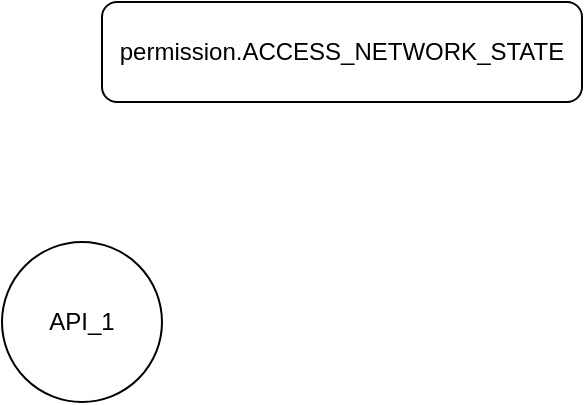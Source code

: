 <mxfile version="20.4.2" type="github">
  <diagram id="YCPUtDx7f_ibLnhSe27b" name="第 1 页">
    <mxGraphModel dx="785" dy="466" grid="1" gridSize="10" guides="1" tooltips="1" connect="1" arrows="1" fold="1" page="1" pageScale="1" pageWidth="827" pageHeight="1169" math="0" shadow="0">
      <root>
        <mxCell id="0" />
        <mxCell id="1" parent="0" />
        <mxCell id="LcZ1dadbWBlCKSNr2nvn-1" value="API_1" style="ellipse;whiteSpace=wrap;html=1;aspect=fixed;" vertex="1" parent="1">
          <mxGeometry x="110" y="170" width="80" height="80" as="geometry" />
        </mxCell>
        <mxCell id="LcZ1dadbWBlCKSNr2nvn-5" value="permission.ACCESS_NETWORK_STATE" style="rounded=1;whiteSpace=wrap;html=1;labelBackgroundColor=#FFFFFF;" vertex="1" parent="1">
          <mxGeometry x="160" y="50" width="240" height="50" as="geometry" />
        </mxCell>
      </root>
    </mxGraphModel>
  </diagram>
</mxfile>
